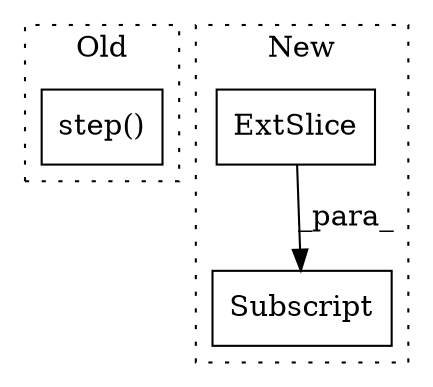 digraph G {
subgraph cluster0 {
1 [label="step()" a="75" s="15695" l="21" shape="box"];
label = "Old";
style="dotted";
}
subgraph cluster1 {
2 [label="ExtSlice" a="85" s="6605" l="15" shape="box"];
3 [label="Subscript" a="63" s="6605,0" l="23,0" shape="box"];
label = "New";
style="dotted";
}
2 -> 3 [label="_para_"];
}